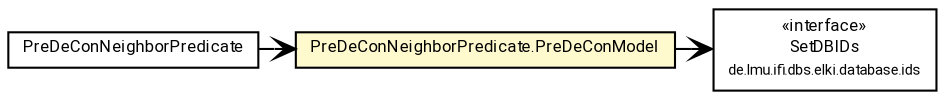 #!/usr/local/bin/dot
#
# Class diagram 
# Generated by UMLGraph version R5_7_2-60-g0e99a6 (http://www.spinellis.gr/umlgraph/)
#

digraph G {
	graph [fontnames="svg"]
	edge [fontname="Roboto",fontsize=7,labelfontname="Roboto",labelfontsize=7,color="black"];
	node [fontname="Roboto",fontcolor="black",fontsize=8,shape=plaintext,margin=0,width=0,height=0];
	nodesep=0.15;
	ranksep=0.25;
	rankdir=LR;
	// de.lmu.ifi.dbs.elki.algorithm.clustering.gdbscan.PreDeConNeighborPredicate<V extends de.lmu.ifi.dbs.elki.data.NumberVector>
	c8287647 [label=<<table title="de.lmu.ifi.dbs.elki.algorithm.clustering.gdbscan.PreDeConNeighborPredicate" border="0" cellborder="1" cellspacing="0" cellpadding="2" href="PreDeConNeighborPredicate.html" target="_parent">
		<tr><td><table border="0" cellspacing="0" cellpadding="1">
		<tr><td align="center" balign="center"> <font face="Roboto">PreDeConNeighborPredicate</font> </td></tr>
		</table></td></tr>
		</table>>, URL="PreDeConNeighborPredicate.html"];
	// de.lmu.ifi.dbs.elki.algorithm.clustering.gdbscan.PreDeConNeighborPredicate.PreDeConModel
	c8287648 [label=<<table title="de.lmu.ifi.dbs.elki.algorithm.clustering.gdbscan.PreDeConNeighborPredicate.PreDeConModel" border="0" cellborder="1" cellspacing="0" cellpadding="2" bgcolor="lemonChiffon" href="PreDeConNeighborPredicate.PreDeConModel.html" target="_parent">
		<tr><td><table border="0" cellspacing="0" cellpadding="1">
		<tr><td align="center" balign="center"> <font face="Roboto">PreDeConNeighborPredicate.PreDeConModel</font> </td></tr>
		</table></td></tr>
		</table>>, URL="PreDeConNeighborPredicate.PreDeConModel.html"];
	// de.lmu.ifi.dbs.elki.database.ids.SetDBIDs
	c8287983 [label=<<table title="de.lmu.ifi.dbs.elki.database.ids.SetDBIDs" border="0" cellborder="1" cellspacing="0" cellpadding="2" href="../../../database/ids/SetDBIDs.html" target="_parent">
		<tr><td><table border="0" cellspacing="0" cellpadding="1">
		<tr><td align="center" balign="center"> &#171;interface&#187; </td></tr>
		<tr><td align="center" balign="center"> <font face="Roboto">SetDBIDs</font> </td></tr>
		<tr><td align="center" balign="center"> <font face="Roboto" point-size="7.0">de.lmu.ifi.dbs.elki.database.ids</font> </td></tr>
		</table></td></tr>
		</table>>, URL="../../../database/ids/SetDBIDs.html"];
	// de.lmu.ifi.dbs.elki.algorithm.clustering.gdbscan.PreDeConNeighborPredicate<V extends de.lmu.ifi.dbs.elki.data.NumberVector> navassoc de.lmu.ifi.dbs.elki.algorithm.clustering.gdbscan.PreDeConNeighborPredicate.PreDeConModel
	c8287647 -> c8287648 [arrowhead=open,weight=1];
	// de.lmu.ifi.dbs.elki.algorithm.clustering.gdbscan.PreDeConNeighborPredicate.PreDeConModel navassoc de.lmu.ifi.dbs.elki.database.ids.SetDBIDs
	c8287648 -> c8287983 [arrowhead=open,weight=1];
}

